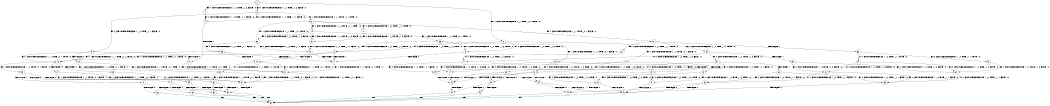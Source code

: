 digraph BCG {
size = "7, 10.5";
center = TRUE;
node [shape = circle];
0 [peripheries = 2];
0 -> 1 [label = "EX !0 !ATOMIC_EXCH_BRANCH (1, +0, TRUE, +1, 3, FALSE) !:0:"];
0 -> 2 [label = "EX !1 !ATOMIC_EXCH_BRANCH (1, +1, TRUE, +0, 1, TRUE) !:0:"];
0 -> 3 [label = "EX !0 !ATOMIC_EXCH_BRANCH (1, +0, TRUE, +1, 3, FALSE) !:0:"];
1 -> 4 [label = "EX !0 !ATOMIC_EXCH_BRANCH (1, +0, TRUE, +1, 1, FALSE) !:0:"];
2 -> 5 [label = "EX !0 !ATOMIC_EXCH_BRANCH (1, +0, TRUE, +1, 3, TRUE) !:0:"];
2 -> 6 [label = "EX !0 !ATOMIC_EXCH_BRANCH (1, +0, TRUE, +1, 3, TRUE) !:0:"];
2 -> 7 [label = "EX !1 !ATOMIC_EXCH_BRANCH (1, +1, TRUE, +0, 1, FALSE) !:0:"];
3 -> 4 [label = "EX !0 !ATOMIC_EXCH_BRANCH (1, +0, TRUE, +1, 1, FALSE) !:0:"];
3 -> 8 [label = "EX !1 !ATOMIC_EXCH_BRANCH (1, +1, TRUE, +0, 1, TRUE) !:0:"];
3 -> 9 [label = "EX !0 !ATOMIC_EXCH_BRANCH (1, +0, TRUE, +1, 1, FALSE) !:0:"];
4 -> 10 [label = "TERMINATE !0"];
5 -> 11 [label = "TERMINATE !0"];
6 -> 11 [label = "TERMINATE !0"];
6 -> 12 [label = "TERMINATE !0"];
6 -> 13 [label = "EX !1 !ATOMIC_EXCH_BRANCH (1, +1, TRUE, +0, 1, TRUE) !:0:"];
7 -> 14 [label = "EX !0 !ATOMIC_EXCH_BRANCH (1, +0, TRUE, +1, 3, TRUE) !:0:"];
7 -> 15 [label = "TERMINATE !1"];
7 -> 16 [label = "EX !0 !ATOMIC_EXCH_BRANCH (1, +0, TRUE, +1, 3, TRUE) !:0:"];
8 -> 17 [label = "EX !0 !ATOMIC_EXCH_BRANCH (1, +0, TRUE, +1, 1, TRUE) !:0:"];
8 -> 18 [label = "EX !1 !ATOMIC_EXCH_BRANCH (1, +1, TRUE, +0, 1, FALSE) !:0:"];
8 -> 19 [label = "EX !0 !ATOMIC_EXCH_BRANCH (1, +0, TRUE, +1, 1, TRUE) !:0:"];
9 -> 10 [label = "TERMINATE !0"];
9 -> 20 [label = "TERMINATE !0"];
9 -> 13 [label = "EX !1 !ATOMIC_EXCH_BRANCH (1, +1, TRUE, +0, 1, TRUE) !:0:"];
10 -> 21 [label = "EX !1 !ATOMIC_EXCH_BRANCH (1, +1, TRUE, +0, 1, TRUE) !:1:"];
11 -> 21 [label = "EX !1 !ATOMIC_EXCH_BRANCH (1, +1, TRUE, +0, 1, TRUE) !:1:"];
12 -> 21 [label = "EX !1 !ATOMIC_EXCH_BRANCH (1, +1, TRUE, +0, 1, TRUE) !:1:"];
12 -> 22 [label = "EX !1 !ATOMIC_EXCH_BRANCH (1, +1, TRUE, +0, 1, TRUE) !:1:"];
13 -> 23 [label = "TERMINATE !0"];
13 -> 24 [label = "TERMINATE !0"];
13 -> 25 [label = "EX !1 !ATOMIC_EXCH_BRANCH (1, +1, TRUE, +0, 1, FALSE) !:0:"];
14 -> 26 [label = "TERMINATE !0"];
15 -> 27 [label = "EX !0 !ATOMIC_EXCH_BRANCH (1, +0, TRUE, +1, 3, TRUE) !:0:"];
15 -> 28 [label = "EX !0 !ATOMIC_EXCH_BRANCH (1, +0, TRUE, +1, 3, TRUE) !:0:"];
16 -> 26 [label = "TERMINATE !0"];
16 -> 29 [label = "TERMINATE !1"];
16 -> 30 [label = "TERMINATE !0"];
17 -> 31 [label = "EX !0 !ATOMIC_EXCH_BRANCH (1, +0, TRUE, +1, 3, FALSE) !:0:"];
18 -> 32 [label = "EX !0 !ATOMIC_EXCH_BRANCH (1, +0, TRUE, +1, 1, TRUE) !:0:"];
18 -> 33 [label = "TERMINATE !1"];
18 -> 34 [label = "EX !0 !ATOMIC_EXCH_BRANCH (1, +0, TRUE, +1, 1, TRUE) !:0:"];
19 -> 31 [label = "EX !0 !ATOMIC_EXCH_BRANCH (1, +0, TRUE, +1, 3, FALSE) !:0:"];
19 -> 35 [label = "EX !1 !ATOMIC_EXCH_BRANCH (1, +1, TRUE, +0, 1, TRUE) !:0:"];
19 -> 36 [label = "EX !0 !ATOMIC_EXCH_BRANCH (1, +0, TRUE, +1, 3, FALSE) !:0:"];
20 -> 21 [label = "EX !1 !ATOMIC_EXCH_BRANCH (1, +1, TRUE, +0, 1, TRUE) !:1:"];
20 -> 22 [label = "EX !1 !ATOMIC_EXCH_BRANCH (1, +1, TRUE, +0, 1, TRUE) !:1:"];
21 -> 37 [label = "EX !1 !ATOMIC_EXCH_BRANCH (1, +1, TRUE, +0, 1, FALSE) !:1:"];
22 -> 37 [label = "EX !1 !ATOMIC_EXCH_BRANCH (1, +1, TRUE, +0, 1, FALSE) !:1:"];
22 -> 38 [label = "EX !1 !ATOMIC_EXCH_BRANCH (1, +1, TRUE, +0, 1, FALSE) !:1:"];
23 -> 37 [label = "EX !1 !ATOMIC_EXCH_BRANCH (1, +1, TRUE, +0, 1, FALSE) !:1:"];
24 -> 37 [label = "EX !1 !ATOMIC_EXCH_BRANCH (1, +1, TRUE, +0, 1, FALSE) !:1:"];
24 -> 38 [label = "EX !1 !ATOMIC_EXCH_BRANCH (1, +1, TRUE, +0, 1, FALSE) !:1:"];
25 -> 39 [label = "TERMINATE !0"];
25 -> 40 [label = "TERMINATE !1"];
25 -> 41 [label = "TERMINATE !0"];
26 -> 42 [label = "TERMINATE !1"];
27 -> 43 [label = "TERMINATE !0"];
28 -> 43 [label = "TERMINATE !0"];
28 -> 44 [label = "TERMINATE !0"];
29 -> 43 [label = "TERMINATE !0"];
29 -> 44 [label = "TERMINATE !0"];
30 -> 42 [label = "TERMINATE !1"];
30 -> 45 [label = "TERMINATE !1"];
31 -> 46 [label = "EX !0 !ATOMIC_EXCH_BRANCH (1, +0, TRUE, +1, 1, FALSE) !:0:"];
32 -> 47 [label = "EX !0 !ATOMIC_EXCH_BRANCH (1, +0, TRUE, +1, 3, FALSE) !:0:"];
33 -> 48 [label = "EX !0 !ATOMIC_EXCH_BRANCH (1, +0, TRUE, +1, 1, TRUE) !:0:"];
33 -> 49 [label = "EX !0 !ATOMIC_EXCH_BRANCH (1, +0, TRUE, +1, 1, TRUE) !:0:"];
34 -> 47 [label = "EX !0 !ATOMIC_EXCH_BRANCH (1, +0, TRUE, +1, 3, FALSE) !:0:"];
34 -> 50 [label = "TERMINATE !1"];
34 -> 51 [label = "EX !0 !ATOMIC_EXCH_BRANCH (1, +0, TRUE, +1, 3, FALSE) !:0:"];
35 -> 5 [label = "EX !0 !ATOMIC_EXCH_BRANCH (1, +0, TRUE, +1, 3, TRUE) !:0:"];
35 -> 52 [label = "EX !1 !ATOMIC_EXCH_BRANCH (1, +1, TRUE, +0, 1, FALSE) !:0:"];
35 -> 6 [label = "EX !0 !ATOMIC_EXCH_BRANCH (1, +0, TRUE, +1, 3, TRUE) !:0:"];
36 -> 46 [label = "EX !0 !ATOMIC_EXCH_BRANCH (1, +0, TRUE, +1, 1, FALSE) !:0:"];
36 -> 8 [label = "EX !1 !ATOMIC_EXCH_BRANCH (1, +1, TRUE, +0, 1, TRUE) !:0:"];
36 -> 53 [label = "EX !0 !ATOMIC_EXCH_BRANCH (1, +0, TRUE, +1, 1, FALSE) !:0:"];
37 -> 54 [label = "TERMINATE !1"];
38 -> 54 [label = "TERMINATE !1"];
38 -> 55 [label = "TERMINATE !1"];
39 -> 54 [label = "TERMINATE !1"];
40 -> 56 [label = "TERMINATE !0"];
40 -> 57 [label = "TERMINATE !0"];
41 -> 54 [label = "TERMINATE !1"];
41 -> 55 [label = "TERMINATE !1"];
42 -> 58 [label = "exit"];
43 -> 58 [label = "exit"];
44 -> 58 [label = "exit"];
45 -> 58 [label = "exit"];
46 -> 11 [label = "TERMINATE !0"];
47 -> 59 [label = "EX !0 !ATOMIC_EXCH_BRANCH (1, +0, TRUE, +1, 1, FALSE) !:0:"];
48 -> 60 [label = "EX !0 !ATOMIC_EXCH_BRANCH (1, +0, TRUE, +1, 3, FALSE) !:0:"];
49 -> 60 [label = "EX !0 !ATOMIC_EXCH_BRANCH (1, +0, TRUE, +1, 3, FALSE) !:0:"];
49 -> 61 [label = "EX !0 !ATOMIC_EXCH_BRANCH (1, +0, TRUE, +1, 3, FALSE) !:0:"];
50 -> 60 [label = "EX !0 !ATOMIC_EXCH_BRANCH (1, +0, TRUE, +1, 3, FALSE) !:0:"];
50 -> 61 [label = "EX !0 !ATOMIC_EXCH_BRANCH (1, +0, TRUE, +1, 3, FALSE) !:0:"];
51 -> 59 [label = "EX !0 !ATOMIC_EXCH_BRANCH (1, +0, TRUE, +1, 1, FALSE) !:0:"];
51 -> 62 [label = "TERMINATE !1"];
51 -> 63 [label = "EX !0 !ATOMIC_EXCH_BRANCH (1, +0, TRUE, +1, 1, FALSE) !:0:"];
52 -> 14 [label = "EX !0 !ATOMIC_EXCH_BRANCH (1, +0, TRUE, +1, 3, TRUE) !:0:"];
52 -> 64 [label = "TERMINATE !1"];
52 -> 16 [label = "EX !0 !ATOMIC_EXCH_BRANCH (1, +0, TRUE, +1, 3, TRUE) !:0:"];
53 -> 11 [label = "TERMINATE !0"];
53 -> 12 [label = "TERMINATE !0"];
53 -> 13 [label = "EX !1 !ATOMIC_EXCH_BRANCH (1, +1, TRUE, +0, 1, TRUE) !:0:"];
54 -> 58 [label = "exit"];
55 -> 58 [label = "exit"];
56 -> 58 [label = "exit"];
57 -> 58 [label = "exit"];
59 -> 26 [label = "TERMINATE !0"];
60 -> 65 [label = "EX !0 !ATOMIC_EXCH_BRANCH (1, +0, TRUE, +1, 1, FALSE) !:0:"];
61 -> 65 [label = "EX !0 !ATOMIC_EXCH_BRANCH (1, +0, TRUE, +1, 1, FALSE) !:0:"];
61 -> 66 [label = "EX !0 !ATOMIC_EXCH_BRANCH (1, +0, TRUE, +1, 1, FALSE) !:0:"];
62 -> 65 [label = "EX !0 !ATOMIC_EXCH_BRANCH (1, +0, TRUE, +1, 1, FALSE) !:0:"];
62 -> 66 [label = "EX !0 !ATOMIC_EXCH_BRANCH (1, +0, TRUE, +1, 1, FALSE) !:0:"];
63 -> 26 [label = "TERMINATE !0"];
63 -> 29 [label = "TERMINATE !1"];
63 -> 30 [label = "TERMINATE !0"];
64 -> 27 [label = "EX !0 !ATOMIC_EXCH_BRANCH (1, +0, TRUE, +1, 3, TRUE) !:0:"];
64 -> 28 [label = "EX !0 !ATOMIC_EXCH_BRANCH (1, +0, TRUE, +1, 3, TRUE) !:0:"];
65 -> 43 [label = "TERMINATE !0"];
66 -> 43 [label = "TERMINATE !0"];
66 -> 44 [label = "TERMINATE !0"];
}
